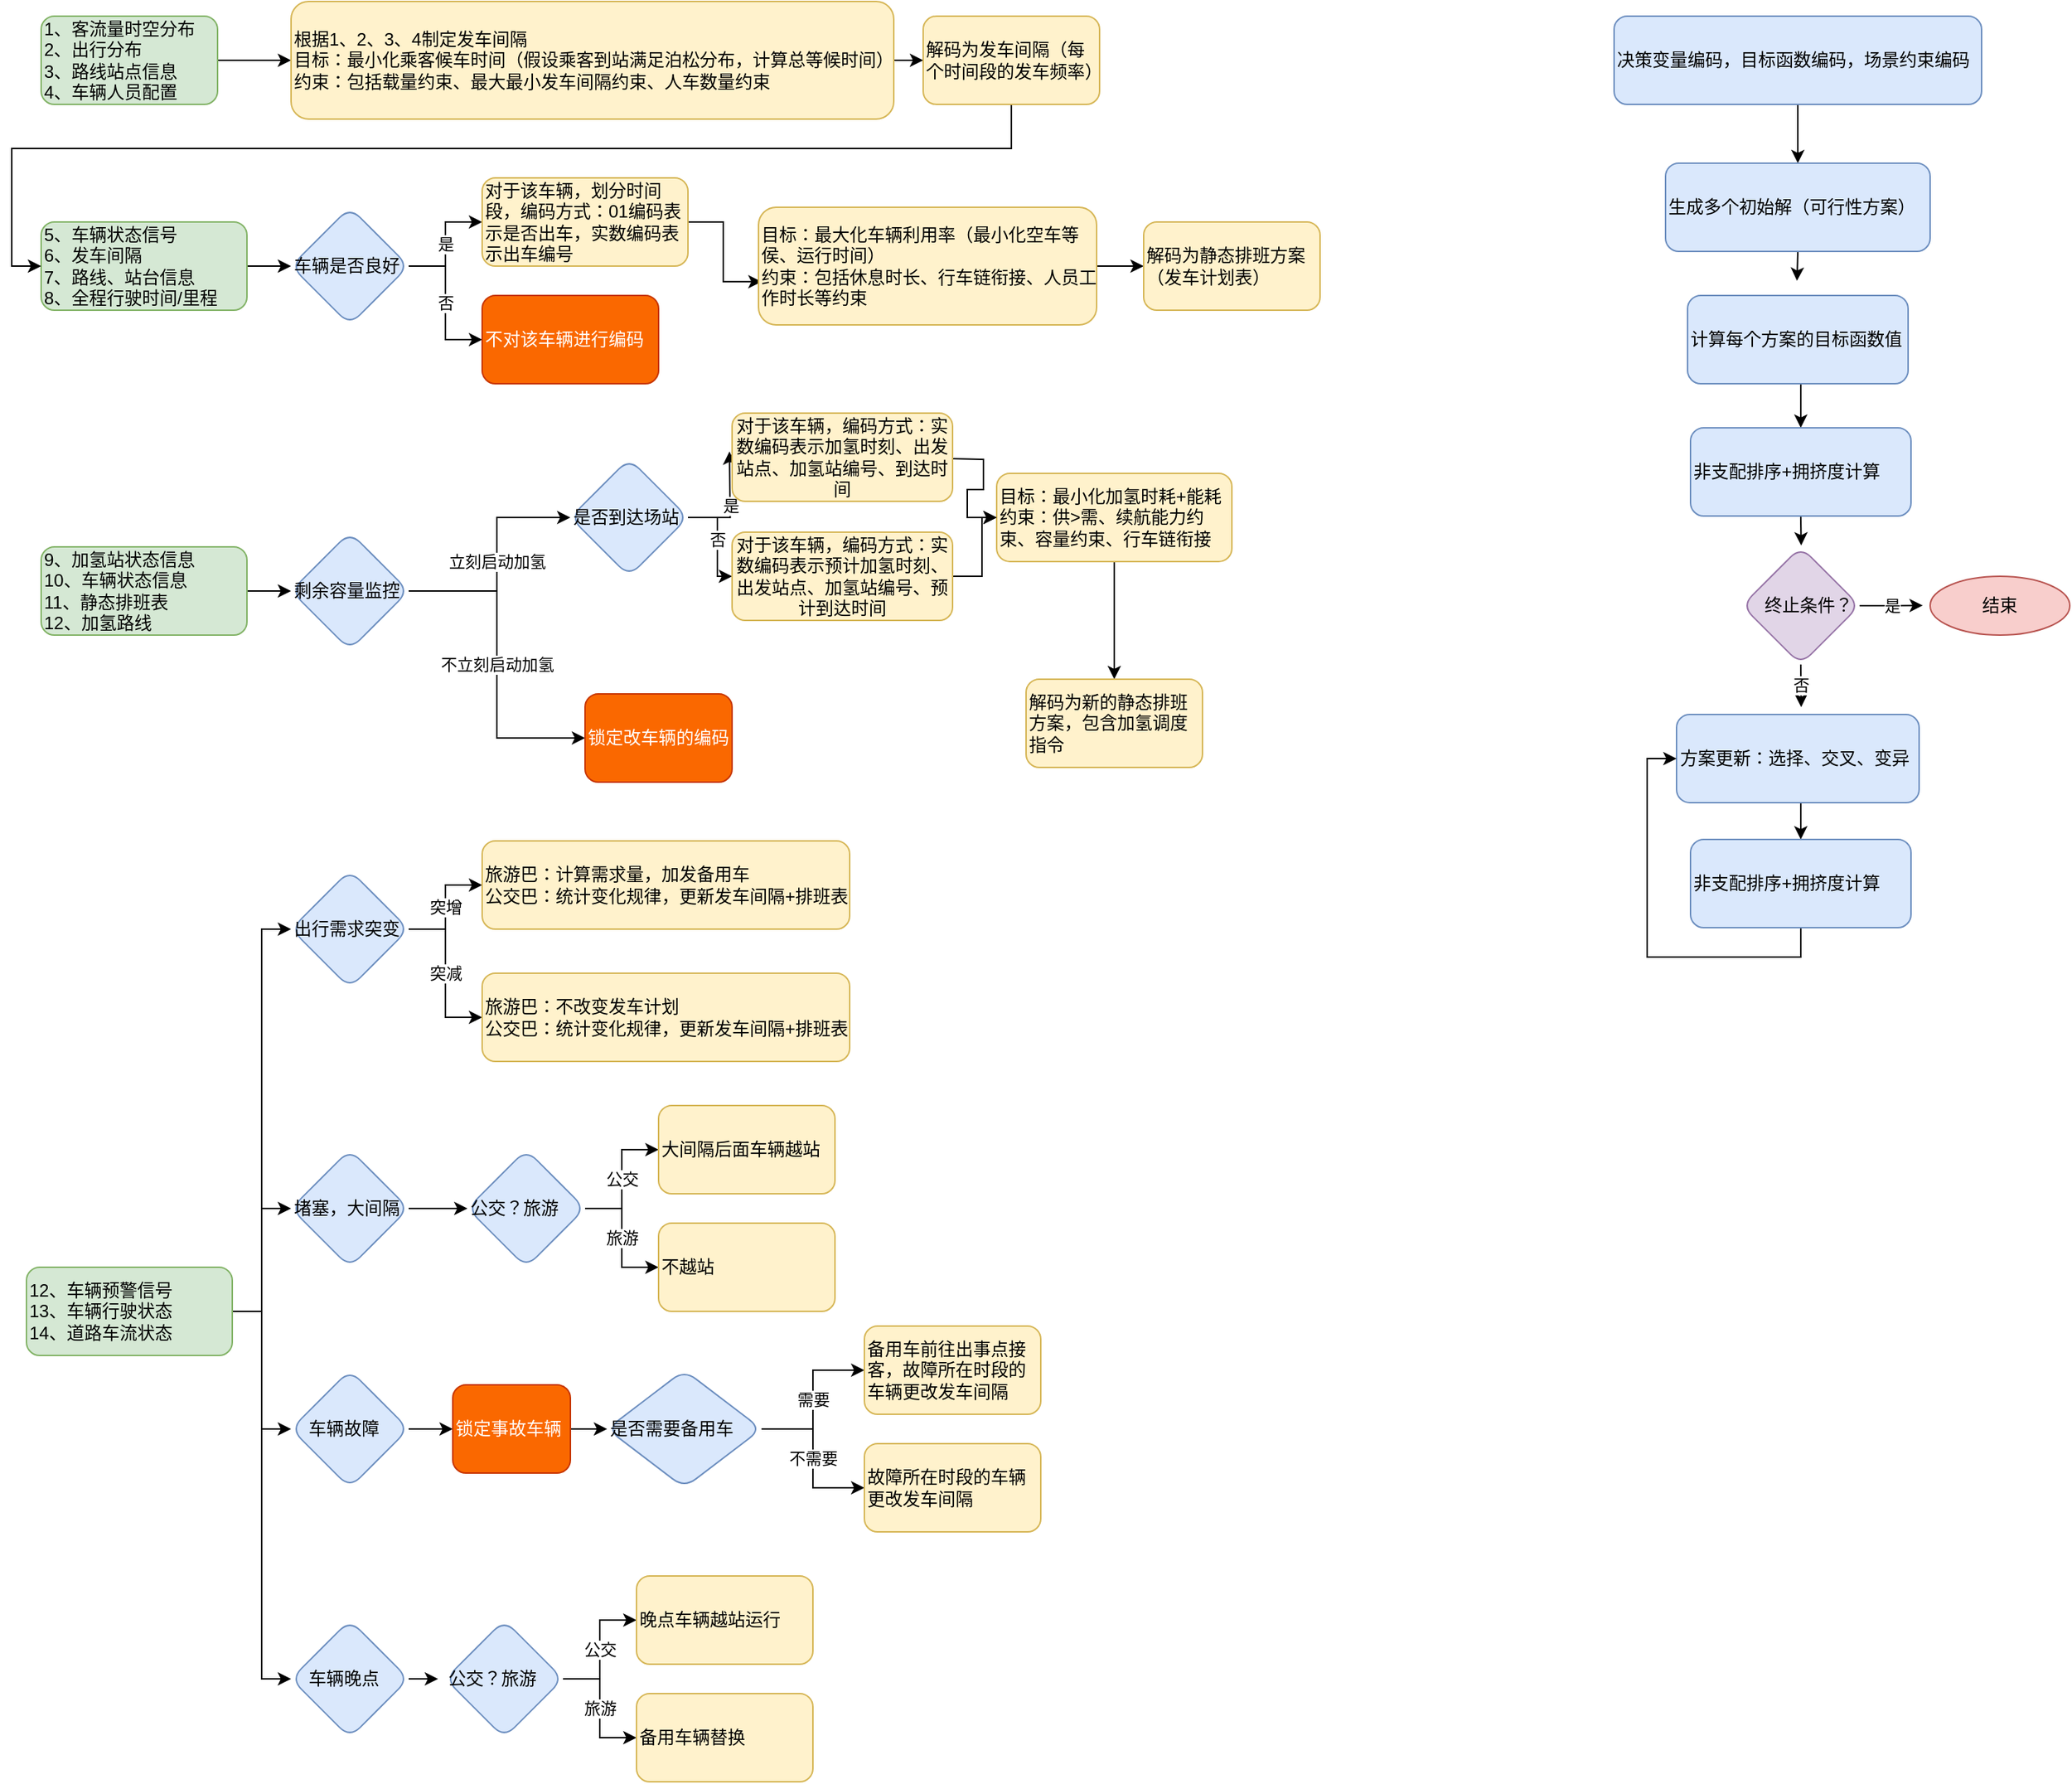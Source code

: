 <mxfile version="14.5.3" type="github">
  <diagram id="Y9k13piqR9nWIuFRmVgr" name="Page-1">
    <mxGraphModel dx="3128" dy="1524" grid="1" gridSize="10" guides="1" tooltips="1" connect="1" arrows="1" fold="1" page="1" pageScale="1" pageWidth="827" pageHeight="1169" math="0" shadow="0">
      <root>
        <mxCell id="0" />
        <mxCell id="1" parent="0" />
        <mxCell id="jT_67AQT909SQWVjMEZB-3" style="edgeStyle=orthogonalEdgeStyle;rounded=0;orthogonalLoop=1;jettySize=auto;html=1;exitX=1;exitY=0.5;exitDx=0;exitDy=0;entryX=0;entryY=0.5;entryDx=0;entryDy=0;" edge="1" parent="1" source="jT_67AQT909SQWVjMEZB-1" target="jT_67AQT909SQWVjMEZB-2">
          <mxGeometry relative="1" as="geometry">
            <mxPoint x="300" y="80" as="targetPoint" />
          </mxGeometry>
        </mxCell>
        <mxCell id="jT_67AQT909SQWVjMEZB-1" value="1、客流量时空分布&lt;br&gt;2、出行分布&lt;br&gt;3、路线站点信息&lt;br&gt;4、车辆人员配置" style="rounded=1;whiteSpace=wrap;html=1;fillColor=#d5e8d4;strokeColor=#82b366;shadow=0;align=left;" vertex="1" parent="1">
          <mxGeometry x="120" y="50" width="120" height="60" as="geometry" />
        </mxCell>
        <mxCell id="jT_67AQT909SQWVjMEZB-29" value="" style="edgeStyle=orthogonalEdgeStyle;rounded=0;orthogonalLoop=1;jettySize=auto;html=1;" edge="1" parent="1" source="jT_67AQT909SQWVjMEZB-2" target="jT_67AQT909SQWVjMEZB-28">
          <mxGeometry relative="1" as="geometry" />
        </mxCell>
        <mxCell id="jT_67AQT909SQWVjMEZB-2" value="根据1、2、3、4制定发车间隔&lt;br&gt;目标：最小化乘客候车时间（假设乘客到站满足泊松分布，计算总等候时间）&lt;br&gt;约束：包括载量约束、最大最小发车间隔约束、人车数量约束" style="rounded=1;whiteSpace=wrap;html=1;shadow=0;align=left;fillColor=#fff2cc;strokeColor=#d6b656;" vertex="1" parent="1">
          <mxGeometry x="290" y="40" width="410" height="80" as="geometry" />
        </mxCell>
        <mxCell id="jT_67AQT909SQWVjMEZB-26" style="edgeStyle=orthogonalEdgeStyle;rounded=0;orthogonalLoop=1;jettySize=auto;html=1;exitX=1;exitY=0.5;exitDx=0;exitDy=0;entryX=0;entryY=0.5;entryDx=0;entryDy=0;" edge="1" parent="1" source="jT_67AQT909SQWVjMEZB-14" target="jT_67AQT909SQWVjMEZB-19">
          <mxGeometry relative="1" as="geometry" />
        </mxCell>
        <mxCell id="jT_67AQT909SQWVjMEZB-14" value="5、车辆状态信号&lt;br&gt;6、发车间隔&lt;br&gt;7、路线、站台信息&lt;br&gt;8、全程行驶时间/里程" style="rounded=1;whiteSpace=wrap;html=1;fillColor=#d5e8d4;strokeColor=#82b366;shadow=0;align=left;" vertex="1" parent="1">
          <mxGeometry x="120" y="190" width="140" height="60" as="geometry" />
        </mxCell>
        <mxCell id="jT_67AQT909SQWVjMEZB-24" value="是" style="edgeStyle=orthogonalEdgeStyle;rounded=0;orthogonalLoop=1;jettySize=auto;html=1;exitX=1;exitY=0.5;exitDx=0;exitDy=0;entryX=0;entryY=0.5;entryDx=0;entryDy=0;" edge="1" parent="1" source="jT_67AQT909SQWVjMEZB-19" target="jT_67AQT909SQWVjMEZB-20">
          <mxGeometry relative="1" as="geometry" />
        </mxCell>
        <mxCell id="jT_67AQT909SQWVjMEZB-25" value="否" style="edgeStyle=orthogonalEdgeStyle;rounded=0;orthogonalLoop=1;jettySize=auto;html=1;exitX=1;exitY=0.5;exitDx=0;exitDy=0;" edge="1" parent="1" source="jT_67AQT909SQWVjMEZB-19" target="jT_67AQT909SQWVjMEZB-21">
          <mxGeometry relative="1" as="geometry" />
        </mxCell>
        <mxCell id="jT_67AQT909SQWVjMEZB-19" value="车辆是否良好" style="rhombus;whiteSpace=wrap;html=1;rounded=1;shadow=0;fillColor=#dae8fc;align=left;strokeColor=#6c8ebf;" vertex="1" parent="1">
          <mxGeometry x="290" y="180" width="80" height="80" as="geometry" />
        </mxCell>
        <mxCell id="jT_67AQT909SQWVjMEZB-30" style="edgeStyle=orthogonalEdgeStyle;rounded=0;orthogonalLoop=1;jettySize=auto;html=1;exitX=1;exitY=0.5;exitDx=0;exitDy=0;entryX=0.009;entryY=0.633;entryDx=0;entryDy=0;entryPerimeter=0;" edge="1" parent="1" source="jT_67AQT909SQWVjMEZB-20" target="jT_67AQT909SQWVjMEZB-27">
          <mxGeometry relative="1" as="geometry" />
        </mxCell>
        <mxCell id="jT_67AQT909SQWVjMEZB-20" value="对于该车辆，划分时间段，编码方式：01编码表示是否出车，实数编码表示出车编号" style="rounded=1;whiteSpace=wrap;html=1;shadow=0;fillColor=#fff2cc;align=left;strokeColor=#d6b656;" vertex="1" parent="1">
          <mxGeometry x="420" y="160" width="140" height="60" as="geometry" />
        </mxCell>
        <mxCell id="jT_67AQT909SQWVjMEZB-21" value="不对该车辆进行编码" style="rounded=1;whiteSpace=wrap;html=1;shadow=0;fillColor=#fa6800;align=left;strokeColor=#C73500;fontColor=#ffffff;" vertex="1" parent="1">
          <mxGeometry x="420" y="240" width="120" height="60" as="geometry" />
        </mxCell>
        <mxCell id="jT_67AQT909SQWVjMEZB-33" style="edgeStyle=orthogonalEdgeStyle;rounded=0;orthogonalLoop=1;jettySize=auto;html=1;exitX=1;exitY=0.5;exitDx=0;exitDy=0;entryX=0;entryY=0.5;entryDx=0;entryDy=0;" edge="1" parent="1" source="jT_67AQT909SQWVjMEZB-27" target="jT_67AQT909SQWVjMEZB-31">
          <mxGeometry relative="1" as="geometry" />
        </mxCell>
        <mxCell id="jT_67AQT909SQWVjMEZB-27" value="目标：最大化车辆利用率（最小化空车等侯、运行时间）&lt;br&gt;约束：包括休息时长、行车链衔接、人员工作时长等约束" style="rounded=1;whiteSpace=wrap;html=1;shadow=0;align=left;fillColor=#fff2cc;strokeColor=#d6b656;" vertex="1" parent="1">
          <mxGeometry x="608" y="180" width="230" height="80" as="geometry" />
        </mxCell>
        <mxCell id="jT_67AQT909SQWVjMEZB-34" style="edgeStyle=orthogonalEdgeStyle;rounded=0;orthogonalLoop=1;jettySize=auto;html=1;exitX=0.5;exitY=1;exitDx=0;exitDy=0;entryX=0;entryY=0.5;entryDx=0;entryDy=0;" edge="1" parent="1" source="jT_67AQT909SQWVjMEZB-28" target="jT_67AQT909SQWVjMEZB-14">
          <mxGeometry relative="1" as="geometry">
            <Array as="points">
              <mxPoint x="780" y="140" />
              <mxPoint x="100" y="140" />
              <mxPoint x="100" y="220" />
            </Array>
          </mxGeometry>
        </mxCell>
        <mxCell id="jT_67AQT909SQWVjMEZB-28" value="解码为发车间隔（每个时间段的发车频率）" style="whiteSpace=wrap;html=1;rounded=1;shadow=0;align=left;strokeColor=#d6b656;fillColor=#fff2cc;" vertex="1" parent="1">
          <mxGeometry x="720" y="50" width="120" height="60" as="geometry" />
        </mxCell>
        <mxCell id="jT_67AQT909SQWVjMEZB-31" value="解码为静态排班方案（发车计划表）" style="rounded=1;whiteSpace=wrap;html=1;shadow=0;fillColor=#fff2cc;align=left;strokeColor=#d6b656;" vertex="1" parent="1">
          <mxGeometry x="870" y="190" width="120" height="60" as="geometry" />
        </mxCell>
        <mxCell id="jT_67AQT909SQWVjMEZB-36" style="edgeStyle=orthogonalEdgeStyle;rounded=0;orthogonalLoop=1;jettySize=auto;html=1;exitX=1;exitY=0.5;exitDx=0;exitDy=0;entryX=0;entryY=0.5;entryDx=0;entryDy=0;" edge="1" parent="1" source="jT_67AQT909SQWVjMEZB-37" target="jT_67AQT909SQWVjMEZB-40">
          <mxGeometry relative="1" as="geometry" />
        </mxCell>
        <mxCell id="jT_67AQT909SQWVjMEZB-37" value="9、加氢站状态信息&lt;br&gt;10、车辆状态信息&lt;br&gt;11、静态排班表&lt;br&gt;12、加氢路线" style="rounded=1;whiteSpace=wrap;html=1;fillColor=#d5e8d4;strokeColor=#82b366;shadow=0;align=left;" vertex="1" parent="1">
          <mxGeometry x="120" y="411" width="140" height="60" as="geometry" />
        </mxCell>
        <mxCell id="jT_67AQT909SQWVjMEZB-38" value="立刻启动加氢" style="edgeStyle=orthogonalEdgeStyle;rounded=0;orthogonalLoop=1;jettySize=auto;html=1;exitX=1;exitY=0.5;exitDx=0;exitDy=0;entryX=0;entryY=0.5;entryDx=0;entryDy=0;" edge="1" parent="1" source="jT_67AQT909SQWVjMEZB-40" target="jT_67AQT909SQWVjMEZB-52">
          <mxGeometry relative="1" as="geometry">
            <mxPoint x="470" y="391" as="targetPoint" />
            <Array as="points">
              <mxPoint x="430" y="441" />
              <mxPoint x="430" y="391" />
            </Array>
          </mxGeometry>
        </mxCell>
        <mxCell id="jT_67AQT909SQWVjMEZB-39" value="不立刻启动加氢" style="edgeStyle=orthogonalEdgeStyle;rounded=0;orthogonalLoop=1;jettySize=auto;html=1;exitX=1;exitY=0.5;exitDx=0;exitDy=0;" edge="1" parent="1" source="jT_67AQT909SQWVjMEZB-40" target="jT_67AQT909SQWVjMEZB-43">
          <mxGeometry relative="1" as="geometry">
            <Array as="points">
              <mxPoint x="430" y="441" />
              <mxPoint x="430" y="541" />
            </Array>
          </mxGeometry>
        </mxCell>
        <mxCell id="jT_67AQT909SQWVjMEZB-40" value="剩余容量监控" style="rhombus;whiteSpace=wrap;html=1;rounded=1;shadow=0;fillColor=#dae8fc;align=left;strokeColor=#6c8ebf;" vertex="1" parent="1">
          <mxGeometry x="290" y="401" width="80" height="80" as="geometry" />
        </mxCell>
        <mxCell id="jT_67AQT909SQWVjMEZB-43" value="锁定改车辆的编码" style="rounded=1;whiteSpace=wrap;html=1;shadow=0;fillColor=#fa6800;align=left;strokeColor=#C73500;fontColor=#ffffff;" vertex="1" parent="1">
          <mxGeometry x="490" y="511" width="100" height="60" as="geometry" />
        </mxCell>
        <mxCell id="jT_67AQT909SQWVjMEZB-63" value="" style="edgeStyle=orthogonalEdgeStyle;rounded=0;orthogonalLoop=1;jettySize=auto;html=1;" edge="1" parent="1" source="jT_67AQT909SQWVjMEZB-46" target="jT_67AQT909SQWVjMEZB-62">
          <mxGeometry relative="1" as="geometry" />
        </mxCell>
        <mxCell id="jT_67AQT909SQWVjMEZB-46" value="目标：最小化加氢时耗+能耗&lt;br&gt;约束：供&amp;gt;需、续航能力约束、容量约束、行车链衔接" style="rounded=1;whiteSpace=wrap;html=1;shadow=0;fillColor=#fff2cc;align=left;strokeColor=#d6b656;" vertex="1" parent="1">
          <mxGeometry x="770" y="361" width="160" height="60" as="geometry" />
        </mxCell>
        <mxCell id="jT_67AQT909SQWVjMEZB-55" value="是" style="edgeStyle=orthogonalEdgeStyle;rounded=0;orthogonalLoop=1;jettySize=auto;html=1;exitX=1;exitY=0.5;exitDx=0;exitDy=0;entryX=-0.012;entryY=0.419;entryDx=0;entryDy=0;entryPerimeter=0;" edge="1" parent="1" source="jT_67AQT909SQWVjMEZB-52">
          <mxGeometry relative="1" as="geometry">
            <mxPoint x="588.2" y="346.14" as="targetPoint" />
          </mxGeometry>
        </mxCell>
        <mxCell id="jT_67AQT909SQWVjMEZB-56" value="否" style="edgeStyle=orthogonalEdgeStyle;rounded=0;orthogonalLoop=1;jettySize=auto;html=1;entryX=0;entryY=0.5;entryDx=0;entryDy=0;" edge="1" parent="1" source="jT_67AQT909SQWVjMEZB-52" target="jT_67AQT909SQWVjMEZB-54">
          <mxGeometry relative="1" as="geometry" />
        </mxCell>
        <mxCell id="jT_67AQT909SQWVjMEZB-52" value="是否到达场站" style="rhombus;whiteSpace=wrap;html=1;rounded=1;shadow=0;fillColor=#dae8fc;align=left;strokeColor=#6c8ebf;" vertex="1" parent="1">
          <mxGeometry x="480" y="351" width="80" height="80" as="geometry" />
        </mxCell>
        <mxCell id="jT_67AQT909SQWVjMEZB-59" style="edgeStyle=orthogonalEdgeStyle;rounded=0;orthogonalLoop=1;jettySize=auto;html=1;exitX=1;exitY=0.5;exitDx=0;exitDy=0;entryX=0;entryY=0.5;entryDx=0;entryDy=0;" edge="1" parent="1" target="jT_67AQT909SQWVjMEZB-46">
          <mxGeometry relative="1" as="geometry">
            <mxPoint x="740" y="351" as="sourcePoint" />
          </mxGeometry>
        </mxCell>
        <mxCell id="jT_67AQT909SQWVjMEZB-53" value="&lt;span style=&quot;text-align: left&quot;&gt;对于该车辆，编码方式：实数编码表示加氢时刻、出发站点、加氢站编号、到达时间&lt;/span&gt;" style="rounded=1;whiteSpace=wrap;html=1;fillColor=#fff2cc;strokeColor=#d6b656;" vertex="1" parent="1">
          <mxGeometry x="590" y="320" width="150" height="60" as="geometry" />
        </mxCell>
        <mxCell id="jT_67AQT909SQWVjMEZB-60" style="edgeStyle=orthogonalEdgeStyle;rounded=0;orthogonalLoop=1;jettySize=auto;html=1;exitX=1;exitY=0.5;exitDx=0;exitDy=0;" edge="1" parent="1" source="jT_67AQT909SQWVjMEZB-54" target="jT_67AQT909SQWVjMEZB-46">
          <mxGeometry relative="1" as="geometry" />
        </mxCell>
        <mxCell id="jT_67AQT909SQWVjMEZB-54" value="&lt;span style=&quot;text-align: left&quot;&gt;对于该车辆，编码方式：实数编码表示预计加氢时刻、出发站点、加氢站编号、预计到达时间&lt;/span&gt;" style="rounded=1;whiteSpace=wrap;html=1;fillColor=#fff2cc;strokeColor=#d6b656;" vertex="1" parent="1">
          <mxGeometry x="590" y="401" width="150" height="60" as="geometry" />
        </mxCell>
        <mxCell id="jT_67AQT909SQWVjMEZB-62" value="解码为新的静态排班方案，包含加氢调度指令" style="whiteSpace=wrap;html=1;rounded=1;shadow=0;align=left;strokeColor=#d6b656;fillColor=#fff2cc;" vertex="1" parent="1">
          <mxGeometry x="790" y="501" width="120" height="60" as="geometry" />
        </mxCell>
        <mxCell id="jT_67AQT909SQWVjMEZB-101" style="edgeStyle=orthogonalEdgeStyle;rounded=0;orthogonalLoop=1;jettySize=auto;html=1;exitX=1;exitY=0.5;exitDx=0;exitDy=0;entryX=0;entryY=0.5;entryDx=0;entryDy=0;" edge="1" parent="1" source="jT_67AQT909SQWVjMEZB-64" target="jT_67AQT909SQWVjMEZB-72">
          <mxGeometry relative="1" as="geometry" />
        </mxCell>
        <mxCell id="jT_67AQT909SQWVjMEZB-102" style="edgeStyle=orthogonalEdgeStyle;rounded=0;orthogonalLoop=1;jettySize=auto;html=1;exitX=1;exitY=0.5;exitDx=0;exitDy=0;entryX=0;entryY=0.5;entryDx=0;entryDy=0;" edge="1" parent="1" source="jT_67AQT909SQWVjMEZB-64" target="jT_67AQT909SQWVjMEZB-65">
          <mxGeometry relative="1" as="geometry" />
        </mxCell>
        <mxCell id="jT_67AQT909SQWVjMEZB-103" style="edgeStyle=orthogonalEdgeStyle;rounded=0;orthogonalLoop=1;jettySize=auto;html=1;exitX=1;exitY=0.5;exitDx=0;exitDy=0;entryX=0;entryY=0.5;entryDx=0;entryDy=0;" edge="1" parent="1" source="jT_67AQT909SQWVjMEZB-64" target="jT_67AQT909SQWVjMEZB-82">
          <mxGeometry relative="1" as="geometry" />
        </mxCell>
        <mxCell id="jT_67AQT909SQWVjMEZB-104" style="edgeStyle=orthogonalEdgeStyle;rounded=0;orthogonalLoop=1;jettySize=auto;html=1;exitX=1;exitY=0.5;exitDx=0;exitDy=0;entryX=0;entryY=0.5;entryDx=0;entryDy=0;" edge="1" parent="1" source="jT_67AQT909SQWVjMEZB-64" target="jT_67AQT909SQWVjMEZB-92">
          <mxGeometry relative="1" as="geometry" />
        </mxCell>
        <mxCell id="jT_67AQT909SQWVjMEZB-64" value="12、车辆预警信号&lt;br&gt;13、车辆行驶状态&lt;br&gt;14、道路车流状态" style="rounded=1;whiteSpace=wrap;html=1;fillColor=#d5e8d4;strokeColor=#82b366;shadow=0;align=left;" vertex="1" parent="1">
          <mxGeometry x="110" y="901" width="140" height="60" as="geometry" />
        </mxCell>
        <mxCell id="jT_67AQT909SQWVjMEZB-68" value="突增" style="edgeStyle=orthogonalEdgeStyle;rounded=0;orthogonalLoop=1;jettySize=auto;html=1;exitX=1;exitY=0.5;exitDx=0;exitDy=0;entryX=0;entryY=0.5;entryDx=0;entryDy=0;" edge="1" parent="1" source="jT_67AQT909SQWVjMEZB-65" target="jT_67AQT909SQWVjMEZB-66">
          <mxGeometry relative="1" as="geometry" />
        </mxCell>
        <mxCell id="jT_67AQT909SQWVjMEZB-69" value="突减" style="edgeStyle=orthogonalEdgeStyle;rounded=0;orthogonalLoop=1;jettySize=auto;html=1;exitX=1;exitY=0.5;exitDx=0;exitDy=0;entryX=0;entryY=0.5;entryDx=0;entryDy=0;" edge="1" parent="1" source="jT_67AQT909SQWVjMEZB-65" target="jT_67AQT909SQWVjMEZB-67">
          <mxGeometry relative="1" as="geometry" />
        </mxCell>
        <mxCell id="jT_67AQT909SQWVjMEZB-65" value="出行需求突变" style="rhombus;whiteSpace=wrap;html=1;rounded=1;shadow=0;fillColor=#dae8fc;align=left;strokeColor=#6c8ebf;" vertex="1" parent="1">
          <mxGeometry x="290" y="631" width="80" height="80" as="geometry" />
        </mxCell>
        <mxCell id="jT_67AQT909SQWVjMEZB-66" value="旅游巴：计算需求量，加发备用车&lt;br&gt;公交巴：统计变化规律，更新发车间隔+排班表" style="rounded=1;whiteSpace=wrap;html=1;shadow=0;fillColor=#fff2cc;align=left;strokeColor=#d6b656;" vertex="1" parent="1">
          <mxGeometry x="420" y="611" width="250" height="60" as="geometry" />
        </mxCell>
        <mxCell id="jT_67AQT909SQWVjMEZB-67" value="旅游巴：不改变发车计划&lt;br&gt;公交巴：统计变化规律，更新发车间隔+排班表" style="rounded=1;whiteSpace=wrap;html=1;shadow=0;fillColor=#fff2cc;align=left;strokeColor=#d6b656;" vertex="1" parent="1">
          <mxGeometry x="420" y="701" width="250" height="60" as="geometry" />
        </mxCell>
        <mxCell id="jT_67AQT909SQWVjMEZB-77" style="edgeStyle=orthogonalEdgeStyle;rounded=0;orthogonalLoop=1;jettySize=auto;html=1;exitX=1;exitY=0.5;exitDx=0;exitDy=0;entryX=0;entryY=0.5;entryDx=0;entryDy=0;" edge="1" parent="1" source="jT_67AQT909SQWVjMEZB-72" target="jT_67AQT909SQWVjMEZB-76">
          <mxGeometry relative="1" as="geometry" />
        </mxCell>
        <mxCell id="jT_67AQT909SQWVjMEZB-72" value="堵塞，大间隔" style="rhombus;whiteSpace=wrap;html=1;rounded=1;shadow=0;fillColor=#dae8fc;align=left;strokeColor=#6c8ebf;" vertex="1" parent="1">
          <mxGeometry x="290" y="821" width="80" height="80" as="geometry" />
        </mxCell>
        <mxCell id="jT_67AQT909SQWVjMEZB-80" value="公交" style="edgeStyle=orthogonalEdgeStyle;rounded=0;orthogonalLoop=1;jettySize=auto;html=1;exitX=1;exitY=0.5;exitDx=0;exitDy=0;entryX=0;entryY=0.5;entryDx=0;entryDy=0;" edge="1" parent="1" source="jT_67AQT909SQWVjMEZB-76" target="jT_67AQT909SQWVjMEZB-78">
          <mxGeometry relative="1" as="geometry" />
        </mxCell>
        <mxCell id="jT_67AQT909SQWVjMEZB-81" value="旅游" style="edgeStyle=orthogonalEdgeStyle;rounded=0;orthogonalLoop=1;jettySize=auto;html=1;exitX=1;exitY=0.5;exitDx=0;exitDy=0;entryX=0;entryY=0.5;entryDx=0;entryDy=0;" edge="1" parent="1" source="jT_67AQT909SQWVjMEZB-76" target="jT_67AQT909SQWVjMEZB-79">
          <mxGeometry relative="1" as="geometry" />
        </mxCell>
        <mxCell id="jT_67AQT909SQWVjMEZB-76" value="公交？旅游" style="rhombus;whiteSpace=wrap;html=1;rounded=1;shadow=0;fillColor=#dae8fc;align=left;strokeColor=#6c8ebf;" vertex="1" parent="1">
          <mxGeometry x="410" y="821" width="80" height="80" as="geometry" />
        </mxCell>
        <mxCell id="jT_67AQT909SQWVjMEZB-78" value="大间隔后面车辆越站" style="rounded=1;whiteSpace=wrap;html=1;shadow=0;fillColor=#fff2cc;align=left;strokeColor=#d6b656;" vertex="1" parent="1">
          <mxGeometry x="540" y="791" width="120" height="60" as="geometry" />
        </mxCell>
        <mxCell id="jT_67AQT909SQWVjMEZB-79" value="不越站" style="rounded=1;whiteSpace=wrap;html=1;shadow=0;fillColor=#fff2cc;align=left;strokeColor=#d6b656;" vertex="1" parent="1">
          <mxGeometry x="540" y="871" width="120" height="60" as="geometry" />
        </mxCell>
        <mxCell id="jT_67AQT909SQWVjMEZB-84" style="edgeStyle=orthogonalEdgeStyle;rounded=0;orthogonalLoop=1;jettySize=auto;html=1;exitX=1;exitY=0.5;exitDx=0;exitDy=0;entryX=0;entryY=0.5;entryDx=0;entryDy=0;" edge="1" parent="1" source="jT_67AQT909SQWVjMEZB-82" target="jT_67AQT909SQWVjMEZB-83">
          <mxGeometry relative="1" as="geometry" />
        </mxCell>
        <mxCell id="jT_67AQT909SQWVjMEZB-82" value="&amp;nbsp; &amp;nbsp;车辆故障" style="rhombus;whiteSpace=wrap;html=1;rounded=1;shadow=0;fillColor=#dae8fc;align=left;strokeColor=#6c8ebf;" vertex="1" parent="1">
          <mxGeometry x="290" y="971" width="80" height="80" as="geometry" />
        </mxCell>
        <mxCell id="jT_67AQT909SQWVjMEZB-91" style="edgeStyle=orthogonalEdgeStyle;rounded=0;orthogonalLoop=1;jettySize=auto;html=1;exitX=1;exitY=0.5;exitDx=0;exitDy=0;entryX=0;entryY=0.5;entryDx=0;entryDy=0;" edge="1" parent="1" source="jT_67AQT909SQWVjMEZB-83" target="jT_67AQT909SQWVjMEZB-85">
          <mxGeometry relative="1" as="geometry" />
        </mxCell>
        <mxCell id="jT_67AQT909SQWVjMEZB-83" value="锁定事故车辆" style="rounded=1;whiteSpace=wrap;html=1;shadow=0;fillColor=#fa6800;align=left;strokeColor=#C73500;fontColor=#ffffff;" vertex="1" parent="1">
          <mxGeometry x="400" y="981" width="80" height="60" as="geometry" />
        </mxCell>
        <mxCell id="jT_67AQT909SQWVjMEZB-89" value="需要" style="edgeStyle=orthogonalEdgeStyle;rounded=0;orthogonalLoop=1;jettySize=auto;html=1;exitX=1;exitY=0.5;exitDx=0;exitDy=0;entryX=0;entryY=0.5;entryDx=0;entryDy=0;" edge="1" parent="1" source="jT_67AQT909SQWVjMEZB-85" target="jT_67AQT909SQWVjMEZB-87">
          <mxGeometry relative="1" as="geometry" />
        </mxCell>
        <mxCell id="jT_67AQT909SQWVjMEZB-90" value="不需要" style="edgeStyle=orthogonalEdgeStyle;rounded=0;orthogonalLoop=1;jettySize=auto;html=1;exitX=1;exitY=0.5;exitDx=0;exitDy=0;entryX=0;entryY=0.5;entryDx=0;entryDy=0;" edge="1" parent="1" source="jT_67AQT909SQWVjMEZB-85" target="jT_67AQT909SQWVjMEZB-88">
          <mxGeometry relative="1" as="geometry" />
        </mxCell>
        <mxCell id="jT_67AQT909SQWVjMEZB-85" value="是否需要备用车" style="rhombus;whiteSpace=wrap;html=1;rounded=1;shadow=0;fillColor=#dae8fc;align=left;strokeColor=#6c8ebf;" vertex="1" parent="1">
          <mxGeometry x="505" y="971" width="105" height="80" as="geometry" />
        </mxCell>
        <mxCell id="jT_67AQT909SQWVjMEZB-87" value="备用车前往出事点接客，故障所在时段的车辆更改发车间隔" style="rounded=1;whiteSpace=wrap;html=1;shadow=0;fillColor=#fff2cc;align=left;strokeColor=#d6b656;" vertex="1" parent="1">
          <mxGeometry x="680" y="941" width="120" height="60" as="geometry" />
        </mxCell>
        <mxCell id="jT_67AQT909SQWVjMEZB-88" value="故障所在时段的车辆更改发车间隔" style="rounded=1;whiteSpace=wrap;html=1;shadow=0;fillColor=#fff2cc;align=left;strokeColor=#d6b656;" vertex="1" parent="1">
          <mxGeometry x="680" y="1021" width="120" height="60" as="geometry" />
        </mxCell>
        <mxCell id="jT_67AQT909SQWVjMEZB-99" style="edgeStyle=orthogonalEdgeStyle;rounded=0;orthogonalLoop=1;jettySize=auto;html=1;exitX=1;exitY=0.5;exitDx=0;exitDy=0;" edge="1" parent="1" source="jT_67AQT909SQWVjMEZB-92">
          <mxGeometry relative="1" as="geometry">
            <mxPoint x="390" y="1181" as="targetPoint" />
          </mxGeometry>
        </mxCell>
        <mxCell id="jT_67AQT909SQWVjMEZB-92" value="&amp;nbsp; &amp;nbsp;车辆晚点" style="rhombus;whiteSpace=wrap;html=1;rounded=1;shadow=0;fillColor=#dae8fc;align=left;strokeColor=#6c8ebf;" vertex="1" parent="1">
          <mxGeometry x="290" y="1141" width="80" height="80" as="geometry" />
        </mxCell>
        <mxCell id="jT_67AQT909SQWVjMEZB-93" value="公交" style="edgeStyle=orthogonalEdgeStyle;rounded=0;orthogonalLoop=1;jettySize=auto;html=1;exitX=1;exitY=0.5;exitDx=0;exitDy=0;entryX=0;entryY=0.5;entryDx=0;entryDy=0;" edge="1" parent="1" source="jT_67AQT909SQWVjMEZB-95" target="jT_67AQT909SQWVjMEZB-96">
          <mxGeometry relative="1" as="geometry" />
        </mxCell>
        <mxCell id="jT_67AQT909SQWVjMEZB-94" value="旅游" style="edgeStyle=orthogonalEdgeStyle;rounded=0;orthogonalLoop=1;jettySize=auto;html=1;exitX=1;exitY=0.5;exitDx=0;exitDy=0;entryX=0;entryY=0.5;entryDx=0;entryDy=0;" edge="1" parent="1" source="jT_67AQT909SQWVjMEZB-95" target="jT_67AQT909SQWVjMEZB-97">
          <mxGeometry relative="1" as="geometry" />
        </mxCell>
        <mxCell id="jT_67AQT909SQWVjMEZB-95" value="公交？旅游" style="rhombus;whiteSpace=wrap;html=1;rounded=1;shadow=0;fillColor=#dae8fc;align=left;strokeColor=#6c8ebf;" vertex="1" parent="1">
          <mxGeometry x="395" y="1141" width="80" height="80" as="geometry" />
        </mxCell>
        <mxCell id="jT_67AQT909SQWVjMEZB-96" value="晚点车辆越站运行" style="rounded=1;whiteSpace=wrap;html=1;shadow=0;fillColor=#fff2cc;align=left;strokeColor=#d6b656;" vertex="1" parent="1">
          <mxGeometry x="525" y="1111" width="120" height="60" as="geometry" />
        </mxCell>
        <mxCell id="jT_67AQT909SQWVjMEZB-97" value="备用车辆替换" style="rounded=1;whiteSpace=wrap;html=1;shadow=0;fillColor=#fff2cc;align=left;strokeColor=#d6b656;" vertex="1" parent="1">
          <mxGeometry x="525" y="1191" width="120" height="60" as="geometry" />
        </mxCell>
        <mxCell id="jT_67AQT909SQWVjMEZB-122" style="edgeStyle=orthogonalEdgeStyle;rounded=0;orthogonalLoop=1;jettySize=auto;html=1;exitX=0.5;exitY=1;exitDx=0;exitDy=0;entryX=0.5;entryY=0;entryDx=0;entryDy=0;" edge="1" parent="1" source="jT_67AQT909SQWVjMEZB-105" target="jT_67AQT909SQWVjMEZB-106">
          <mxGeometry relative="1" as="geometry" />
        </mxCell>
        <mxCell id="jT_67AQT909SQWVjMEZB-105" value="决策变量编码，目标函数编码，场景约束编码" style="rounded=1;whiteSpace=wrap;html=1;shadow=0;fillColor=#dae8fc;align=left;strokeColor=#6c8ebf;" vertex="1" parent="1">
          <mxGeometry x="1190" y="50" width="250" height="60" as="geometry" />
        </mxCell>
        <mxCell id="jT_67AQT909SQWVjMEZB-114" style="edgeStyle=orthogonalEdgeStyle;rounded=0;orthogonalLoop=1;jettySize=auto;html=1;exitX=0.5;exitY=1;exitDx=0;exitDy=0;" edge="1" parent="1" source="jT_67AQT909SQWVjMEZB-106">
          <mxGeometry relative="1" as="geometry">
            <mxPoint x="1314.429" y="230" as="targetPoint" />
          </mxGeometry>
        </mxCell>
        <mxCell id="jT_67AQT909SQWVjMEZB-106" value="生成多个初始解（可行性方案）" style="rounded=1;whiteSpace=wrap;html=1;shadow=0;fillColor=#dae8fc;align=left;strokeColor=#6c8ebf;" vertex="1" parent="1">
          <mxGeometry x="1225" y="150" width="180" height="60" as="geometry" />
        </mxCell>
        <mxCell id="jT_67AQT909SQWVjMEZB-115" style="edgeStyle=orthogonalEdgeStyle;rounded=0;orthogonalLoop=1;jettySize=auto;html=1;exitX=0.5;exitY=1;exitDx=0;exitDy=0;entryX=0.5;entryY=0;entryDx=0;entryDy=0;" edge="1" parent="1" source="jT_67AQT909SQWVjMEZB-108" target="jT_67AQT909SQWVjMEZB-109">
          <mxGeometry relative="1" as="geometry" />
        </mxCell>
        <mxCell id="jT_67AQT909SQWVjMEZB-108" value="计算每个方案的目标函数值" style="rounded=1;whiteSpace=wrap;html=1;shadow=0;fillColor=#dae8fc;align=left;strokeColor=#6c8ebf;" vertex="1" parent="1">
          <mxGeometry x="1240" y="240" width="150" height="60" as="geometry" />
        </mxCell>
        <mxCell id="jT_67AQT909SQWVjMEZB-116" style="edgeStyle=orthogonalEdgeStyle;rounded=0;orthogonalLoop=1;jettySize=auto;html=1;exitX=0.5;exitY=1;exitDx=0;exitDy=0;" edge="1" parent="1" source="jT_67AQT909SQWVjMEZB-109">
          <mxGeometry relative="1" as="geometry">
            <mxPoint x="1317.286" y="410" as="targetPoint" />
          </mxGeometry>
        </mxCell>
        <mxCell id="jT_67AQT909SQWVjMEZB-109" value="非支配排序+拥挤度计算" style="rounded=1;whiteSpace=wrap;html=1;shadow=0;fillColor=#dae8fc;align=left;strokeColor=#6c8ebf;" vertex="1" parent="1">
          <mxGeometry x="1242" y="330" width="150" height="60" as="geometry" />
        </mxCell>
        <mxCell id="jT_67AQT909SQWVjMEZB-119" style="edgeStyle=orthogonalEdgeStyle;rounded=0;orthogonalLoop=1;jettySize=auto;html=1;exitX=0.5;exitY=1;exitDx=0;exitDy=0;entryX=0.5;entryY=0;entryDx=0;entryDy=0;" edge="1" parent="1" source="jT_67AQT909SQWVjMEZB-110" target="jT_67AQT909SQWVjMEZB-111">
          <mxGeometry relative="1" as="geometry" />
        </mxCell>
        <mxCell id="jT_67AQT909SQWVjMEZB-110" value="方案更新：选择、交叉、变异" style="rounded=1;whiteSpace=wrap;html=1;shadow=0;fillColor=#dae8fc;align=left;strokeColor=#6c8ebf;" vertex="1" parent="1">
          <mxGeometry x="1232.5" y="525" width="165" height="60" as="geometry" />
        </mxCell>
        <mxCell id="jT_67AQT909SQWVjMEZB-120" style="edgeStyle=orthogonalEdgeStyle;rounded=0;orthogonalLoop=1;jettySize=auto;html=1;exitX=0.5;exitY=1;exitDx=0;exitDy=0;entryX=0;entryY=0.5;entryDx=0;entryDy=0;" edge="1" parent="1" source="jT_67AQT909SQWVjMEZB-111" target="jT_67AQT909SQWVjMEZB-110">
          <mxGeometry relative="1" as="geometry" />
        </mxCell>
        <mxCell id="jT_67AQT909SQWVjMEZB-111" value="非支配排序+拥挤度计算" style="rounded=1;whiteSpace=wrap;html=1;shadow=0;fillColor=#dae8fc;align=left;strokeColor=#6c8ebf;" vertex="1" parent="1">
          <mxGeometry x="1242" y="610" width="150" height="60" as="geometry" />
        </mxCell>
        <mxCell id="jT_67AQT909SQWVjMEZB-117" value="否" style="edgeStyle=orthogonalEdgeStyle;rounded=0;orthogonalLoop=1;jettySize=auto;html=1;exitX=0.5;exitY=1;exitDx=0;exitDy=0;" edge="1" parent="1" source="jT_67AQT909SQWVjMEZB-112">
          <mxGeometry relative="1" as="geometry">
            <mxPoint x="1317.286" y="520" as="targetPoint" />
          </mxGeometry>
        </mxCell>
        <mxCell id="jT_67AQT909SQWVjMEZB-121" value="是" style="edgeStyle=orthogonalEdgeStyle;rounded=0;orthogonalLoop=1;jettySize=auto;html=1;exitX=1;exitY=0.5;exitDx=0;exitDy=0;" edge="1" parent="1" source="jT_67AQT909SQWVjMEZB-112">
          <mxGeometry relative="1" as="geometry">
            <mxPoint x="1400" y="450.824" as="targetPoint" />
          </mxGeometry>
        </mxCell>
        <mxCell id="jT_67AQT909SQWVjMEZB-112" value="&amp;nbsp; &amp;nbsp; 终止条件？" style="rhombus;whiteSpace=wrap;html=1;rounded=1;shadow=0;fillColor=#e1d5e7;align=left;strokeColor=#9673a6;" vertex="1" parent="1">
          <mxGeometry x="1277" y="411" width="80" height="80" as="geometry" />
        </mxCell>
        <mxCell id="jT_67AQT909SQWVjMEZB-113" value="&amp;nbsp; &amp;nbsp; &amp;nbsp; &amp;nbsp; &amp;nbsp; 结束" style="ellipse;whiteSpace=wrap;html=1;rounded=1;shadow=0;fillColor=#f8cecc;align=left;strokeColor=#b85450;" vertex="1" parent="1">
          <mxGeometry x="1405" y="431" width="95" height="40" as="geometry" />
        </mxCell>
      </root>
    </mxGraphModel>
  </diagram>
</mxfile>

